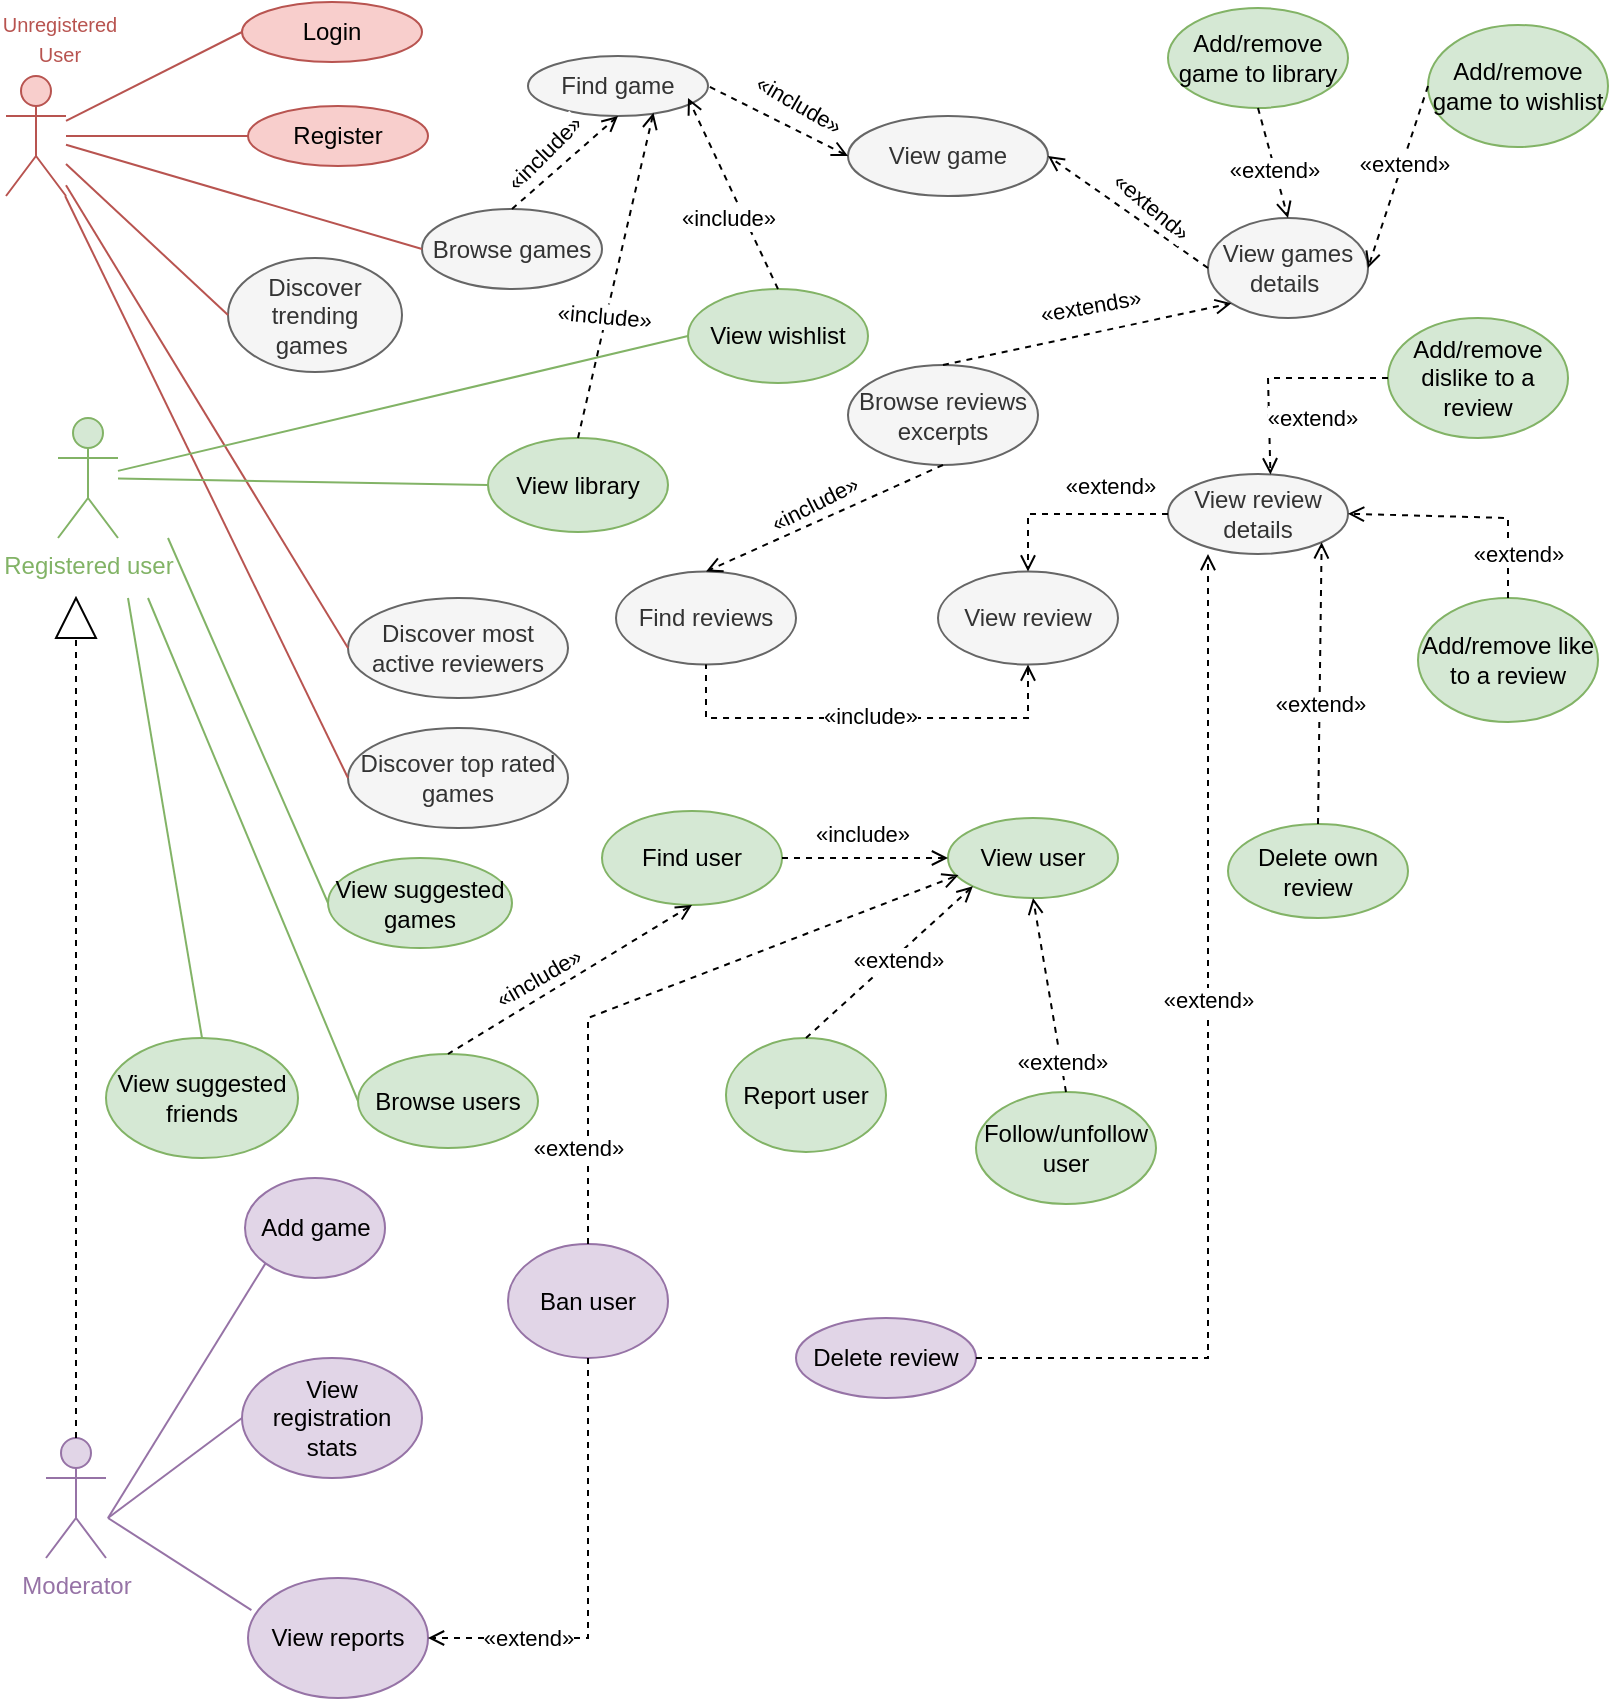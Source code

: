 <mxfile version="23.1.4" type="device">
  <diagram id="yN8YthIKL4q0k0T6N8ZN" name="Pagina-1">
    <mxGraphModel dx="1434" dy="833" grid="1" gridSize="10" guides="1" tooltips="1" connect="1" arrows="1" fold="1" page="1" pageScale="1" pageWidth="827" pageHeight="1169" math="0" shadow="0">
      <root>
        <mxCell id="0" />
        <mxCell id="1" parent="0" />
        <mxCell id="J93L3I0hqiAf83k4fNBi-3" value="&lt;font color=&quot;#82b366&quot;&gt;Registered user&lt;/font&gt;" style="shape=umlActor;verticalLabelPosition=bottom;verticalAlign=top;html=1;outlineConnect=0;fillColor=#d5e8d4;strokeColor=#82b366;" parent="1" vertex="1">
          <mxGeometry x="45" y="220" width="30" height="60" as="geometry" />
        </mxCell>
        <mxCell id="J93L3I0hqiAf83k4fNBi-4" value="&lt;font color=&quot;#9673a6&quot;&gt;Moderator&lt;/font&gt;" style="shape=umlActor;verticalLabelPosition=bottom;verticalAlign=top;html=1;outlineConnect=0;fillColor=#e1d5e7;strokeColor=#9673a6;" parent="1" vertex="1">
          <mxGeometry x="39" y="730" width="30" height="60" as="geometry" />
        </mxCell>
        <mxCell id="J93L3I0hqiAf83k4fNBi-9" value="Browse games" style="ellipse;whiteSpace=wrap;html=1;fillColor=#f5f5f5;fontColor=#333333;strokeColor=#666666;" parent="1" vertex="1">
          <mxGeometry x="227" y="115.5" width="90" height="40" as="geometry" />
        </mxCell>
        <mxCell id="J93L3I0hqiAf83k4fNBi-11" value="" style="endArrow=none;html=1;rounded=0;entryX=0;entryY=0.5;entryDx=0;entryDy=0;fillColor=#f8cecc;strokeColor=#b85450;" parent="1" source="J93L3I0hqiAf83k4fNBi-1" target="J93L3I0hqiAf83k4fNBi-12" edge="1">
          <mxGeometry width="50" height="50" relative="1" as="geometry">
            <mxPoint x="150" y="140" as="sourcePoint" />
            <mxPoint x="230" y="140" as="targetPoint" />
          </mxGeometry>
        </mxCell>
        <mxCell id="J93L3I0hqiAf83k4fNBi-12" value="Login" style="ellipse;whiteSpace=wrap;html=1;fillColor=#f8cecc;strokeColor=#b85450;" parent="1" vertex="1">
          <mxGeometry x="137" y="12" width="90" height="30" as="geometry" />
        </mxCell>
        <mxCell id="J93L3I0hqiAf83k4fNBi-13" value="Find game" style="ellipse;whiteSpace=wrap;html=1;fillColor=#f5f5f5;fontColor=#333333;strokeColor=#666666;" parent="1" vertex="1">
          <mxGeometry x="280" y="39" width="90" height="30" as="geometry" />
        </mxCell>
        <mxCell id="J93L3I0hqiAf83k4fNBi-14" value="Register" style="ellipse;whiteSpace=wrap;html=1;fillColor=#f8cecc;strokeColor=#b85450;" parent="1" vertex="1">
          <mxGeometry x="140" y="64" width="90" height="30" as="geometry" />
        </mxCell>
        <mxCell id="J93L3I0hqiAf83k4fNBi-15" value="" style="endArrow=none;html=1;rounded=0;entryX=0;entryY=0.5;entryDx=0;entryDy=0;fillColor=#f8cecc;strokeColor=#b85450;" parent="1" source="J93L3I0hqiAf83k4fNBi-1" target="J93L3I0hqiAf83k4fNBi-14" edge="1">
          <mxGeometry width="50" height="50" relative="1" as="geometry">
            <mxPoint x="220" y="190" as="sourcePoint" />
            <mxPoint x="270" y="140" as="targetPoint" />
          </mxGeometry>
        </mxCell>
        <mxCell id="J93L3I0hqiAf83k4fNBi-16" value="" style="endArrow=none;html=1;rounded=0;entryX=0;entryY=0.5;entryDx=0;entryDy=0;fillColor=#f8cecc;strokeColor=#b85450;" parent="1" source="J93L3I0hqiAf83k4fNBi-1" target="J93L3I0hqiAf83k4fNBi-9" edge="1">
          <mxGeometry width="50" height="50" relative="1" as="geometry">
            <mxPoint x="110" y="190" as="sourcePoint" />
            <mxPoint x="180" y="200" as="targetPoint" />
          </mxGeometry>
        </mxCell>
        <mxCell id="J93L3I0hqiAf83k4fNBi-17" value="View game" style="ellipse;whiteSpace=wrap;html=1;fillColor=#f5f5f5;fontColor=#333333;strokeColor=#666666;" parent="1" vertex="1">
          <mxGeometry x="440" y="69" width="100" height="40" as="geometry" />
        </mxCell>
        <mxCell id="J93L3I0hqiAf83k4fNBi-20" value="" style="endArrow=none;html=1;rounded=0;exitX=0;exitY=0.5;exitDx=0;exitDy=0;dashed=1;endFill=0;entryX=1;entryY=0.5;entryDx=0;entryDy=0;startArrow=open;startFill=0;" parent="1" source="J93L3I0hqiAf83k4fNBi-17" target="J93L3I0hqiAf83k4fNBi-13" edge="1">
          <mxGeometry width="50" height="50" relative="1" as="geometry">
            <mxPoint x="290" y="240" as="sourcePoint" />
            <mxPoint x="210" y="220" as="targetPoint" />
          </mxGeometry>
        </mxCell>
        <mxCell id="J93L3I0hqiAf83k4fNBi-23" value="«include»" style="edgeLabel;html=1;align=center;verticalAlign=middle;resizable=0;points=[];rotation=30;" parent="1" vertex="1" connectable="0">
          <mxGeometry x="413.998" y="53.999" as="geometry">
            <mxPoint x="5.609" y="7.317" as="offset" />
          </mxGeometry>
        </mxCell>
        <mxCell id="J93L3I0hqiAf83k4fNBi-24" value="Discover top rated games" style="ellipse;whiteSpace=wrap;html=1;fillColor=#f5f5f5;fontColor=#333333;strokeColor=#666666;" parent="1" vertex="1">
          <mxGeometry x="190" y="375" width="110" height="50" as="geometry" />
        </mxCell>
        <mxCell id="J93L3I0hqiAf83k4fNBi-25" value="Discover most active reviewers" style="ellipse;whiteSpace=wrap;html=1;fillColor=#f5f5f5;fontColor=#333333;strokeColor=#666666;" parent="1" vertex="1">
          <mxGeometry x="190" y="310" width="110" height="50" as="geometry" />
        </mxCell>
        <mxCell id="J93L3I0hqiAf83k4fNBi-26" value="Browse reviews excerpts" style="ellipse;whiteSpace=wrap;html=1;fillColor=#f5f5f5;fontColor=#333333;strokeColor=#666666;" parent="1" vertex="1">
          <mxGeometry x="440" y="193.5" width="95" height="50" as="geometry" />
        </mxCell>
        <mxCell id="J93L3I0hqiAf83k4fNBi-27" value="View review details" style="ellipse;whiteSpace=wrap;html=1;fillColor=#f5f5f5;fontColor=#333333;strokeColor=#666666;" parent="1" vertex="1">
          <mxGeometry x="600" y="248" width="90" height="40" as="geometry" />
        </mxCell>
        <mxCell id="J93L3I0hqiAf83k4fNBi-28" value="View games details&amp;nbsp;" style="ellipse;whiteSpace=wrap;html=1;fillColor=#f5f5f5;fontColor=#333333;strokeColor=#666666;" parent="1" vertex="1">
          <mxGeometry x="620" y="120" width="80" height="50" as="geometry" />
        </mxCell>
        <mxCell id="J93L3I0hqiAf83k4fNBi-30" value="" style="endArrow=open;html=1;rounded=0;dashed=1;endFill=0;exitX=0;exitY=0.5;exitDx=0;exitDy=0;entryX=1;entryY=0.5;entryDx=0;entryDy=0;" parent="1" source="J93L3I0hqiAf83k4fNBi-28" target="J93L3I0hqiAf83k4fNBi-17" edge="1">
          <mxGeometry width="50" height="50" relative="1" as="geometry">
            <mxPoint x="370" y="170" as="sourcePoint" />
            <mxPoint x="390" y="90" as="targetPoint" />
          </mxGeometry>
        </mxCell>
        <mxCell id="J93L3I0hqiAf83k4fNBi-32" value="«extend»" style="edgeLabel;html=1;align=center;verticalAlign=middle;resizable=0;points=[];rotation=40;" parent="J93L3I0hqiAf83k4fNBi-30" vertex="1" connectable="0">
          <mxGeometry x="-0.297" relative="1" as="geometry">
            <mxPoint y="-12" as="offset" />
          </mxGeometry>
        </mxCell>
        <mxCell id="J93L3I0hqiAf83k4fNBi-34" value="" style="endArrow=open;html=1;rounded=0;dashed=1;endFill=0;entryX=0;entryY=1;entryDx=0;entryDy=0;exitX=0.5;exitY=0;exitDx=0;exitDy=0;" parent="1" source="J93L3I0hqiAf83k4fNBi-26" target="J93L3I0hqiAf83k4fNBi-28" edge="1">
          <mxGeometry width="50" height="50" relative="1" as="geometry">
            <mxPoint x="580" y="150" as="sourcePoint" />
            <mxPoint x="700" y="34.0" as="targetPoint" />
          </mxGeometry>
        </mxCell>
        <mxCell id="J93L3I0hqiAf83k4fNBi-38" value="«extends»" style="edgeLabel;html=1;align=center;verticalAlign=middle;resizable=0;points=[];rotation=-10;" parent="J93L3I0hqiAf83k4fNBi-34" vertex="1" connectable="0">
          <mxGeometry x="-0.26" y="-2" relative="1" as="geometry">
            <mxPoint x="19" y="-20" as="offset" />
          </mxGeometry>
        </mxCell>
        <mxCell id="J93L3I0hqiAf83k4fNBi-1" value="" style="shape=umlActor;verticalLabelPosition=bottom;verticalAlign=top;html=1;outlineConnect=0;fillColor=#f8cecc;strokeColor=#b85450;" parent="1" vertex="1">
          <mxGeometry x="19" y="49" width="30" height="60" as="geometry" />
        </mxCell>
        <mxCell id="J93L3I0hqiAf83k4fNBi-47" value="Discover trending games&amp;nbsp;" style="ellipse;whiteSpace=wrap;html=1;fillColor=#f5f5f5;fontColor=#333333;strokeColor=#666666;" parent="1" vertex="1">
          <mxGeometry x="130" y="140" width="87" height="57" as="geometry" />
        </mxCell>
        <mxCell id="J93L3I0hqiAf83k4fNBi-52" value="" style="endArrow=open;html=1;rounded=0;exitX=0.5;exitY=0;exitDx=0;exitDy=0;entryX=0.5;entryY=1;entryDx=0;entryDy=0;dashed=1;endFill=0;" parent="1" source="J93L3I0hqiAf83k4fNBi-9" target="J93L3I0hqiAf83k4fNBi-13" edge="1">
          <mxGeometry width="50" height="50" relative="1" as="geometry">
            <mxPoint x="320" y="110" as="sourcePoint" />
            <mxPoint x="330" y="150" as="targetPoint" />
          </mxGeometry>
        </mxCell>
        <mxCell id="J93L3I0hqiAf83k4fNBi-54" value="«include»" style="edgeLabel;html=1;align=center;verticalAlign=middle;resizable=0;points=[];rotation=-45;" parent="J93L3I0hqiAf83k4fNBi-52" vertex="1" connectable="0">
          <mxGeometry x="-0.279" y="-3" relative="1" as="geometry">
            <mxPoint x="-6" y="-13" as="offset" />
          </mxGeometry>
        </mxCell>
        <mxCell id="J93L3I0hqiAf83k4fNBi-56" value="" style="endArrow=none;html=1;rounded=0;entryX=0;entryY=0.5;entryDx=0;entryDy=0;fillColor=#f8cecc;strokeColor=#b85450;" parent="1" source="J93L3I0hqiAf83k4fNBi-1" target="J93L3I0hqiAf83k4fNBi-47" edge="1">
          <mxGeometry width="50" height="50" relative="1" as="geometry">
            <mxPoint x="120" y="280" as="sourcePoint" />
            <mxPoint x="170" y="230" as="targetPoint" />
          </mxGeometry>
        </mxCell>
        <mxCell id="J93L3I0hqiAf83k4fNBi-57" value="" style="endArrow=none;html=1;rounded=0;entryX=0;entryY=0.5;entryDx=0;entryDy=0;fillColor=#f8cecc;strokeColor=#b85450;" parent="1" source="J93L3I0hqiAf83k4fNBi-1" target="J93L3I0hqiAf83k4fNBi-25" edge="1">
          <mxGeometry width="50" height="50" relative="1" as="geometry">
            <mxPoint x="70" y="220" as="sourcePoint" />
            <mxPoint x="130" y="220" as="targetPoint" />
          </mxGeometry>
        </mxCell>
        <mxCell id="J93L3I0hqiAf83k4fNBi-58" value="" style="endArrow=none;html=1;rounded=0;entryX=0;entryY=0.5;entryDx=0;entryDy=0;fillColor=#f8cecc;strokeColor=#b85450;" parent="1" source="J93L3I0hqiAf83k4fNBi-1" target="J93L3I0hqiAf83k4fNBi-24" edge="1">
          <mxGeometry width="50" height="50" relative="1" as="geometry">
            <mxPoint x="40" y="270" as="sourcePoint" />
            <mxPoint x="90" y="220" as="targetPoint" />
          </mxGeometry>
        </mxCell>
        <mxCell id="J93L3I0hqiAf83k4fNBi-60" value="&lt;font style=&quot;font-size: 10px;&quot; color=&quot;#b85450&quot;&gt;Unregistered&lt;br&gt;User&lt;/font&gt;" style="text;html=1;align=center;verticalAlign=middle;whiteSpace=wrap;rounded=0;" parent="1" vertex="1">
          <mxGeometry x="16" y="15" width="60" height="30" as="geometry" />
        </mxCell>
        <mxCell id="J93L3I0hqiAf83k4fNBi-65" value="Add/remove game to wishlist" style="ellipse;whiteSpace=wrap;html=1;fillColor=#d5e8d4;strokeColor=#82b366;" parent="1" vertex="1">
          <mxGeometry x="730" y="23.5" width="90" height="61" as="geometry" />
        </mxCell>
        <mxCell id="J93L3I0hqiAf83k4fNBi-66" value="Add/remove game to library" style="ellipse;whiteSpace=wrap;html=1;fillColor=#d5e8d4;strokeColor=#82b366;" parent="1" vertex="1">
          <mxGeometry x="600" y="15" width="90" height="50" as="geometry" />
        </mxCell>
        <mxCell id="J93L3I0hqiAf83k4fNBi-67" value="" style="endArrow=open;html=1;rounded=0;dashed=1;endFill=0;exitX=0.5;exitY=1;exitDx=0;exitDy=0;entryX=0.5;entryY=0;entryDx=0;entryDy=0;" parent="1" source="J93L3I0hqiAf83k4fNBi-66" target="J93L3I0hqiAf83k4fNBi-28" edge="1">
          <mxGeometry width="50" height="50" relative="1" as="geometry">
            <mxPoint x="680" y="235" as="sourcePoint" />
            <mxPoint x="620" y="190" as="targetPoint" />
          </mxGeometry>
        </mxCell>
        <mxCell id="J93L3I0hqiAf83k4fNBi-68" value="«extend»" style="edgeLabel;html=1;align=center;verticalAlign=middle;resizable=0;points=[];rotation=0;" parent="J93L3I0hqiAf83k4fNBi-67" vertex="1" connectable="0">
          <mxGeometry x="-0.297" relative="1" as="geometry">
            <mxPoint x="2" y="11" as="offset" />
          </mxGeometry>
        </mxCell>
        <mxCell id="J93L3I0hqiAf83k4fNBi-69" value="" style="endArrow=open;html=1;rounded=0;dashed=1;endFill=0;exitX=0;exitY=0.5;exitDx=0;exitDy=0;entryX=1;entryY=0.5;entryDx=0;entryDy=0;" parent="1" source="J93L3I0hqiAf83k4fNBi-65" target="J93L3I0hqiAf83k4fNBi-28" edge="1">
          <mxGeometry width="50" height="50" relative="1" as="geometry">
            <mxPoint x="633" y="54" as="sourcePoint" />
            <mxPoint x="650" y="119" as="targetPoint" />
          </mxGeometry>
        </mxCell>
        <mxCell id="J93L3I0hqiAf83k4fNBi-70" value="«extend»" style="edgeLabel;html=1;align=center;verticalAlign=middle;resizable=0;points=[];rotation=0;" parent="J93L3I0hqiAf83k4fNBi-69" vertex="1" connectable="0">
          <mxGeometry x="-0.297" relative="1" as="geometry">
            <mxPoint x="-2" y="7" as="offset" />
          </mxGeometry>
        </mxCell>
        <mxCell id="J93L3I0hqiAf83k4fNBi-71" value="" style="triangle;whiteSpace=wrap;html=1;rotation=-90;" parent="1" vertex="1">
          <mxGeometry x="44" y="310" width="20" height="20" as="geometry" />
        </mxCell>
        <mxCell id="J93L3I0hqiAf83k4fNBi-72" value="" style="endArrow=none;html=1;rounded=0;entryX=0;entryY=0.5;entryDx=0;entryDy=0;dashed=1;" parent="1" source="J93L3I0hqiAf83k4fNBi-4" target="J93L3I0hqiAf83k4fNBi-71" edge="1">
          <mxGeometry width="50" height="50" relative="1" as="geometry">
            <mxPoint x="70" y="400" as="sourcePoint" />
            <mxPoint x="120" y="350" as="targetPoint" />
          </mxGeometry>
        </mxCell>
        <mxCell id="J93L3I0hqiAf83k4fNBi-77" value="Delete review" style="ellipse;whiteSpace=wrap;html=1;fillColor=#e1d5e7;strokeColor=#9673a6;" parent="1" vertex="1">
          <mxGeometry x="414" y="670" width="90" height="40" as="geometry" />
        </mxCell>
        <mxCell id="J93L3I0hqiAf83k4fNBi-79" value="Add/remove like to a review" style="ellipse;whiteSpace=wrap;html=1;fillColor=#d5e8d4;strokeColor=#82b366;" parent="1" vertex="1">
          <mxGeometry x="725" y="310" width="90" height="62" as="geometry" />
        </mxCell>
        <mxCell id="J93L3I0hqiAf83k4fNBi-80" value="Add/remove dislike to a review" style="ellipse;whiteSpace=wrap;html=1;fillColor=#d5e8d4;strokeColor=#82b366;" parent="1" vertex="1">
          <mxGeometry x="710" y="170" width="90" height="60" as="geometry" />
        </mxCell>
        <mxCell id="J93L3I0hqiAf83k4fNBi-82" value="" style="endArrow=open;html=1;rounded=0;dashed=1;endFill=0;exitX=0;exitY=0.5;exitDx=0;exitDy=0;entryX=0.569;entryY=0.005;entryDx=0;entryDy=0;entryPerimeter=0;" parent="1" source="J93L3I0hqiAf83k4fNBi-80" target="J93L3I0hqiAf83k4fNBi-27" edge="1">
          <mxGeometry width="50" height="50" relative="1" as="geometry">
            <mxPoint x="700" y="190" as="sourcePoint" />
            <mxPoint x="565" y="190" as="targetPoint" />
            <Array as="points">
              <mxPoint x="650" y="200" />
            </Array>
          </mxGeometry>
        </mxCell>
        <mxCell id="J93L3I0hqiAf83k4fNBi-83" value="«extend»" style="edgeLabel;html=1;align=center;verticalAlign=middle;resizable=0;points=[];rotation=0;" parent="J93L3I0hqiAf83k4fNBi-82" vertex="1" connectable="0">
          <mxGeometry x="-0.297" relative="1" as="geometry">
            <mxPoint y="20" as="offset" />
          </mxGeometry>
        </mxCell>
        <mxCell id="J93L3I0hqiAf83k4fNBi-85" value="" style="endArrow=open;html=1;rounded=0;dashed=1;endFill=0;exitX=0.5;exitY=0;exitDx=0;exitDy=0;entryX=1;entryY=0.5;entryDx=0;entryDy=0;" parent="1" source="J93L3I0hqiAf83k4fNBi-79" edge="1">
          <mxGeometry width="50" height="50" relative="1" as="geometry">
            <mxPoint x="772.21" y="300.004" as="sourcePoint" />
            <mxPoint x="690" y="267.88" as="targetPoint" />
            <Array as="points">
              <mxPoint x="770" y="270" />
            </Array>
          </mxGeometry>
        </mxCell>
        <mxCell id="J93L3I0hqiAf83k4fNBi-86" value="«extend»" style="edgeLabel;html=1;align=center;verticalAlign=middle;resizable=0;points=[];rotation=0;" parent="J93L3I0hqiAf83k4fNBi-85" vertex="1" connectable="0">
          <mxGeometry x="-0.297" relative="1" as="geometry">
            <mxPoint x="7" y="18" as="offset" />
          </mxGeometry>
        </mxCell>
        <mxCell id="J93L3I0hqiAf83k4fNBi-87" value="Delete own review" style="ellipse;whiteSpace=wrap;html=1;fillColor=#d5e8d4;strokeColor=#82b366;" parent="1" vertex="1">
          <mxGeometry x="630" y="423" width="90" height="47" as="geometry" />
        </mxCell>
        <mxCell id="J93L3I0hqiAf83k4fNBi-88" value="" style="endArrow=open;html=1;rounded=0;dashed=1;endFill=0;exitX=0.5;exitY=0;exitDx=0;exitDy=0;entryX=1;entryY=1;entryDx=0;entryDy=0;" parent="1" source="J93L3I0hqiAf83k4fNBi-87" target="J93L3I0hqiAf83k4fNBi-27" edge="1">
          <mxGeometry width="50" height="50" relative="1" as="geometry">
            <mxPoint x="570" y="289" as="sourcePoint" />
            <mxPoint x="440" y="280" as="targetPoint" />
          </mxGeometry>
        </mxCell>
        <mxCell id="J93L3I0hqiAf83k4fNBi-89" value="«extend»" style="edgeLabel;html=1;align=center;verticalAlign=middle;resizable=0;points=[];rotation=0;" parent="J93L3I0hqiAf83k4fNBi-88" vertex="1" connectable="0">
          <mxGeometry x="-0.297" relative="1" as="geometry">
            <mxPoint y="-11" as="offset" />
          </mxGeometry>
        </mxCell>
        <mxCell id="J93L3I0hqiAf83k4fNBi-92" value="" style="endArrow=open;html=1;rounded=0;dashed=1;endFill=0;exitX=1;exitY=0.5;exitDx=0;exitDy=0;entryX=0.5;entryY=1;entryDx=0;entryDy=0;" parent="1" source="J93L3I0hqiAf83k4fNBi-77" edge="1">
          <mxGeometry width="50" height="50" relative="1" as="geometry">
            <mxPoint x="665.0" y="830" as="sourcePoint" />
            <mxPoint x="620.0" y="288.0" as="targetPoint" />
            <Array as="points">
              <mxPoint x="620" y="690" />
            </Array>
          </mxGeometry>
        </mxCell>
        <mxCell id="J93L3I0hqiAf83k4fNBi-93" value="«extend»" style="edgeLabel;html=1;align=center;verticalAlign=middle;resizable=0;points=[];rotation=0;" parent="J93L3I0hqiAf83k4fNBi-92" vertex="1" connectable="0">
          <mxGeometry x="-0.26" y="-2" relative="1" as="geometry">
            <mxPoint x="-2" y="-104" as="offset" />
          </mxGeometry>
        </mxCell>
        <mxCell id="J93L3I0hqiAf83k4fNBi-95" value="View library" style="ellipse;whiteSpace=wrap;html=1;fillColor=#d5e8d4;strokeColor=#82b366;" parent="1" vertex="1">
          <mxGeometry x="260" y="230" width="90" height="47" as="geometry" />
        </mxCell>
        <mxCell id="J93L3I0hqiAf83k4fNBi-96" value="View wishlist" style="ellipse;whiteSpace=wrap;html=1;fillColor=#d5e8d4;strokeColor=#82b366;" parent="1" vertex="1">
          <mxGeometry x="360" y="155.5" width="90" height="47" as="geometry" />
        </mxCell>
        <mxCell id="J93L3I0hqiAf83k4fNBi-105" value="" style="endArrow=none;html=1;rounded=0;entryX=0;entryY=0.5;entryDx=0;entryDy=0;fillColor=#d5e8d4;strokeColor=#82b366;" parent="1" source="J93L3I0hqiAf83k4fNBi-3" target="J93L3I0hqiAf83k4fNBi-95" edge="1">
          <mxGeometry width="50" height="50" relative="1" as="geometry">
            <mxPoint x="410" y="350" as="sourcePoint" />
            <mxPoint x="460" y="300" as="targetPoint" />
          </mxGeometry>
        </mxCell>
        <mxCell id="J93L3I0hqiAf83k4fNBi-106" value="" style="endArrow=none;html=1;rounded=0;entryX=0;entryY=0.5;entryDx=0;entryDy=0;fillColor=#d5e8d4;strokeColor=#82b366;" parent="1" source="J93L3I0hqiAf83k4fNBi-3" target="J93L3I0hqiAf83k4fNBi-96" edge="1">
          <mxGeometry width="50" height="50" relative="1" as="geometry">
            <mxPoint x="350" y="350" as="sourcePoint" />
            <mxPoint x="400" y="300" as="targetPoint" />
          </mxGeometry>
        </mxCell>
        <mxCell id="J93L3I0hqiAf83k4fNBi-109" value="Find user" style="ellipse;whiteSpace=wrap;html=1;fillColor=#d5e8d4;strokeColor=#82b366;" parent="1" vertex="1">
          <mxGeometry x="317" y="416.5" width="90" height="47" as="geometry" />
        </mxCell>
        <mxCell id="J93L3I0hqiAf83k4fNBi-110" value="Browse users" style="ellipse;whiteSpace=wrap;html=1;fillColor=#d5e8d4;strokeColor=#82b366;" parent="1" vertex="1">
          <mxGeometry x="195" y="538" width="90" height="47" as="geometry" />
        </mxCell>
        <mxCell id="J93L3I0hqiAf83k4fNBi-111" value="View user" style="ellipse;whiteSpace=wrap;html=1;fillColor=#d5e8d4;strokeColor=#82b366;" parent="1" vertex="1">
          <mxGeometry x="490" y="420" width="85" height="40" as="geometry" />
        </mxCell>
        <mxCell id="J93L3I0hqiAf83k4fNBi-115" value="" style="endArrow=open;html=1;rounded=0;exitX=1;exitY=0.5;exitDx=0;exitDy=0;entryX=0;entryY=0.5;entryDx=0;entryDy=0;endFill=0;dashed=1;" parent="1" source="J93L3I0hqiAf83k4fNBi-109" target="J93L3I0hqiAf83k4fNBi-111" edge="1">
          <mxGeometry width="50" height="50" relative="1" as="geometry">
            <mxPoint x="480" y="470" as="sourcePoint" />
            <mxPoint x="560" y="470" as="targetPoint" />
          </mxGeometry>
        </mxCell>
        <mxCell id="J93L3I0hqiAf83k4fNBi-116" value="«include»" style="edgeLabel;html=1;align=center;verticalAlign=middle;resizable=0;points=[];rotation=0;" parent="J93L3I0hqiAf83k4fNBi-115" vertex="1" connectable="0">
          <mxGeometry x="0.056" relative="1" as="geometry">
            <mxPoint x="-4" y="-12" as="offset" />
          </mxGeometry>
        </mxCell>
        <mxCell id="J93L3I0hqiAf83k4fNBi-118" value="" style="endArrow=none;html=1;rounded=0;exitX=0.5;exitY=1;exitDx=0;exitDy=0;entryX=0.5;entryY=0;entryDx=0;entryDy=0;endFill=0;dashed=1;startArrow=open;startFill=0;" parent="1" source="J93L3I0hqiAf83k4fNBi-109" target="J93L3I0hqiAf83k4fNBi-110" edge="1">
          <mxGeometry width="50" height="50" relative="1" as="geometry">
            <mxPoint x="410" y="364" as="sourcePoint" />
            <mxPoint x="490" y="360" as="targetPoint" />
          </mxGeometry>
        </mxCell>
        <mxCell id="J93L3I0hqiAf83k4fNBi-119" value="«include»" style="edgeLabel;html=1;align=center;verticalAlign=middle;resizable=0;points=[];rotation=-30;" parent="J93L3I0hqiAf83k4fNBi-118" vertex="1" connectable="0">
          <mxGeometry x="0.056" relative="1" as="geometry">
            <mxPoint x="-13" y="-3" as="offset" />
          </mxGeometry>
        </mxCell>
        <mxCell id="J93L3I0hqiAf83k4fNBi-121" value="Follow/unfollow user" style="ellipse;whiteSpace=wrap;html=1;fillColor=#d5e8d4;strokeColor=#82b366;" parent="1" vertex="1">
          <mxGeometry x="504" y="557" width="90" height="56" as="geometry" />
        </mxCell>
        <mxCell id="J93L3I0hqiAf83k4fNBi-122" value="Report user" style="ellipse;whiteSpace=wrap;html=1;fillColor=#d5e8d4;strokeColor=#82b366;" parent="1" vertex="1">
          <mxGeometry x="379" y="530" width="80" height="57" as="geometry" />
        </mxCell>
        <mxCell id="J93L3I0hqiAf83k4fNBi-123" value="" style="endArrow=open;html=1;rounded=0;entryX=0;entryY=1;entryDx=0;entryDy=0;exitX=0.5;exitY=0;exitDx=0;exitDy=0;dashed=1;endFill=0;" parent="1" source="J93L3I0hqiAf83k4fNBi-122" target="J93L3I0hqiAf83k4fNBi-111" edge="1">
          <mxGeometry width="50" height="50" relative="1" as="geometry">
            <mxPoint x="430" y="470" as="sourcePoint" />
            <mxPoint x="480" y="420" as="targetPoint" />
          </mxGeometry>
        </mxCell>
        <mxCell id="J93L3I0hqiAf83k4fNBi-128" value="«extend»" style="edgeLabel;html=1;align=center;verticalAlign=middle;resizable=0;points=[];" parent="J93L3I0hqiAf83k4fNBi-123" vertex="1" connectable="0">
          <mxGeometry x="0.107" y="1" relative="1" as="geometry">
            <mxPoint y="4" as="offset" />
          </mxGeometry>
        </mxCell>
        <mxCell id="J93L3I0hqiAf83k4fNBi-124" value="" style="endArrow=open;html=1;rounded=0;entryX=0.5;entryY=1;entryDx=0;entryDy=0;exitX=0.5;exitY=0;exitDx=0;exitDy=0;dashed=1;endFill=0;" parent="1" source="J93L3I0hqiAf83k4fNBi-121" target="J93L3I0hqiAf83k4fNBi-111" edge="1">
          <mxGeometry width="50" height="50" relative="1" as="geometry">
            <mxPoint x="450" y="450" as="sourcePoint" />
            <mxPoint x="500" y="400" as="targetPoint" />
            <Array as="points" />
          </mxGeometry>
        </mxCell>
        <mxCell id="J93L3I0hqiAf83k4fNBi-127" value="«extend»" style="edgeLabel;html=1;align=center;verticalAlign=middle;resizable=0;points=[];" parent="J93L3I0hqiAf83k4fNBi-124" vertex="1" connectable="0">
          <mxGeometry x="-0.191" relative="1" as="geometry">
            <mxPoint x="4" y="24" as="offset" />
          </mxGeometry>
        </mxCell>
        <mxCell id="J93L3I0hqiAf83k4fNBi-133" value="" style="endArrow=none;html=1;rounded=0;exitX=0.5;exitY=0;exitDx=0;exitDy=0;fillColor=#d5e8d4;strokeColor=#82b366;" parent="1" source="J93L3I0hqiAf83k4fNBi-134" edge="1">
          <mxGeometry width="50" height="50" relative="1" as="geometry">
            <mxPoint x="110" y="410" as="sourcePoint" />
            <mxPoint x="80" y="310" as="targetPoint" />
          </mxGeometry>
        </mxCell>
        <mxCell id="J93L3I0hqiAf83k4fNBi-134" value="View suggested friends" style="ellipse;whiteSpace=wrap;html=1;fillColor=#d5e8d4;strokeColor=#82b366;" parent="1" vertex="1">
          <mxGeometry x="69" y="530" width="96" height="60" as="geometry" />
        </mxCell>
        <mxCell id="J93L3I0hqiAf83k4fNBi-135" value="Add game" style="ellipse;whiteSpace=wrap;html=1;fillColor=#e1d5e7;strokeColor=#9673a6;" parent="1" vertex="1">
          <mxGeometry x="138.5" y="600" width="70" height="50" as="geometry" />
        </mxCell>
        <mxCell id="J93L3I0hqiAf83k4fNBi-136" value="View reports" style="ellipse;whiteSpace=wrap;html=1;fillColor=#e1d5e7;strokeColor=#9673a6;" parent="1" vertex="1">
          <mxGeometry x="140" y="800" width="90" height="60" as="geometry" />
        </mxCell>
        <mxCell id="J93L3I0hqiAf83k4fNBi-137" value="Ban user" style="ellipse;whiteSpace=wrap;html=1;fillColor=#e1d5e7;strokeColor=#9673a6;" parent="1" vertex="1">
          <mxGeometry x="270" y="633" width="80" height="57" as="geometry" />
        </mxCell>
        <mxCell id="J93L3I0hqiAf83k4fNBi-138" value="" style="endArrow=none;html=1;rounded=0;entryX=0;entryY=1;entryDx=0;entryDy=0;fillColor=#e1d5e7;strokeColor=#9673a6;" parent="1" target="J93L3I0hqiAf83k4fNBi-135" edge="1">
          <mxGeometry width="50" height="50" relative="1" as="geometry">
            <mxPoint x="70" y="770" as="sourcePoint" />
            <mxPoint x="110" y="610" as="targetPoint" />
          </mxGeometry>
        </mxCell>
        <mxCell id="J93L3I0hqiAf83k4fNBi-139" value="" style="endArrow=none;html=1;rounded=0;entryX=0.019;entryY=0.267;entryDx=0;entryDy=0;entryPerimeter=0;fillColor=#e1d5e7;strokeColor=#9673a6;" parent="1" target="J93L3I0hqiAf83k4fNBi-136" edge="1">
          <mxGeometry width="50" height="50" relative="1" as="geometry">
            <mxPoint x="70" y="770" as="sourcePoint" />
            <mxPoint x="270" y="530" as="targetPoint" />
          </mxGeometry>
        </mxCell>
        <mxCell id="J93L3I0hqiAf83k4fNBi-141" value="" style="endArrow=open;html=1;rounded=0;exitX=0.5;exitY=1;exitDx=0;exitDy=0;dashed=1;endFill=0;entryX=1;entryY=0.5;entryDx=0;entryDy=0;" parent="1" source="J93L3I0hqiAf83k4fNBi-137" target="J93L3I0hqiAf83k4fNBi-136" edge="1">
          <mxGeometry width="50" height="50" relative="1" as="geometry">
            <mxPoint x="307" y="677" as="sourcePoint" />
            <mxPoint x="237" y="830" as="targetPoint" />
            <Array as="points">
              <mxPoint x="310" y="830" />
            </Array>
          </mxGeometry>
        </mxCell>
        <mxCell id="J93L3I0hqiAf83k4fNBi-146" value="«extend»" style="edgeLabel;html=1;align=center;verticalAlign=middle;resizable=0;points=[];rotation=0;" parent="J93L3I0hqiAf83k4fNBi-141" vertex="1" connectable="0">
          <mxGeometry x="-0.511" relative="1" as="geometry">
            <mxPoint x="-30" y="86" as="offset" />
          </mxGeometry>
        </mxCell>
        <mxCell id="J93L3I0hqiAf83k4fNBi-147" value="View registration stats" style="ellipse;whiteSpace=wrap;html=1;fillColor=#e1d5e7;strokeColor=#9673a6;" parent="1" vertex="1">
          <mxGeometry x="137" y="690" width="90" height="60" as="geometry" />
        </mxCell>
        <mxCell id="J93L3I0hqiAf83k4fNBi-150" value="" style="endArrow=none;html=1;rounded=0;entryX=0;entryY=0.5;entryDx=0;entryDy=0;fillColor=#e1d5e7;strokeColor=#9673a6;" parent="1" target="J93L3I0hqiAf83k4fNBi-147" edge="1">
          <mxGeometry width="50" height="50" relative="1" as="geometry">
            <mxPoint x="70" y="770" as="sourcePoint" />
            <mxPoint x="150" y="590" as="targetPoint" />
          </mxGeometry>
        </mxCell>
        <mxCell id="ccNOi4Jt7ap0Bbpy0pkN-1" value="" style="endArrow=none;html=1;rounded=0;exitX=0;exitY=0.5;exitDx=0;exitDy=0;fillColor=#d5e8d4;strokeColor=#82b366;" edge="1" parent="1" source="J93L3I0hqiAf83k4fNBi-110">
          <mxGeometry width="50" height="50" relative="1" as="geometry">
            <mxPoint x="390" y="330" as="sourcePoint" />
            <mxPoint x="90" y="310" as="targetPoint" />
          </mxGeometry>
        </mxCell>
        <mxCell id="ccNOi4Jt7ap0Bbpy0pkN-8" value="Find reviews" style="ellipse;whiteSpace=wrap;html=1;fillColor=#f5f5f5;fontColor=#333333;strokeColor=#666666;" vertex="1" parent="1">
          <mxGeometry x="324" y="296.75" width="90" height="46.5" as="geometry" />
        </mxCell>
        <mxCell id="ccNOi4Jt7ap0Bbpy0pkN-9" value="View review" style="ellipse;whiteSpace=wrap;html=1;fillColor=#f5f5f5;fontColor=#333333;strokeColor=#666666;" vertex="1" parent="1">
          <mxGeometry x="485" y="296.75" width="90" height="46.5" as="geometry" />
        </mxCell>
        <mxCell id="ccNOi4Jt7ap0Bbpy0pkN-10" value="" style="endArrow=open;html=1;rounded=0;entryX=0.5;entryY=0;entryDx=0;entryDy=0;endFill=0;dashed=1;exitX=0;exitY=0.5;exitDx=0;exitDy=0;" edge="1" parent="1" source="J93L3I0hqiAf83k4fNBi-27" target="ccNOi4Jt7ap0Bbpy0pkN-9">
          <mxGeometry width="50" height="50" relative="1" as="geometry">
            <mxPoint x="575" y="260" as="sourcePoint" />
            <mxPoint x="520" y="380" as="targetPoint" />
            <Array as="points">
              <mxPoint x="530" y="268" />
            </Array>
          </mxGeometry>
        </mxCell>
        <mxCell id="ccNOi4Jt7ap0Bbpy0pkN-12" value="«extend»" style="edgeLabel;html=1;align=center;verticalAlign=middle;resizable=0;points=[];rotation=0;" vertex="1" connectable="0" parent="ccNOi4Jt7ap0Bbpy0pkN-10">
          <mxGeometry x="0.006" y="-4" relative="1" as="geometry">
            <mxPoint x="20" y="-10" as="offset" />
          </mxGeometry>
        </mxCell>
        <mxCell id="ccNOi4Jt7ap0Bbpy0pkN-13" value="" style="endArrow=none;html=1;rounded=0;exitX=0.5;exitY=1;exitDx=0;exitDy=0;dashed=1;endFill=0;startArrow=open;startFill=0;entryX=0.5;entryY=1;entryDx=0;entryDy=0;" edge="1" parent="1" source="ccNOi4Jt7ap0Bbpy0pkN-9" target="ccNOi4Jt7ap0Bbpy0pkN-8">
          <mxGeometry width="50" height="50" relative="1" as="geometry">
            <mxPoint x="460" y="296.5" as="sourcePoint" />
            <mxPoint x="369" y="360" as="targetPoint" />
            <Array as="points">
              <mxPoint x="530" y="370" />
              <mxPoint x="369" y="370" />
            </Array>
          </mxGeometry>
        </mxCell>
        <mxCell id="ccNOi4Jt7ap0Bbpy0pkN-14" value="«include»" style="edgeLabel;html=1;align=center;verticalAlign=middle;resizable=0;points=[];" vertex="1" connectable="0" parent="ccNOi4Jt7ap0Bbpy0pkN-13">
          <mxGeometry x="-0.024" relative="1" as="geometry">
            <mxPoint x="-2" y="-1" as="offset" />
          </mxGeometry>
        </mxCell>
        <mxCell id="ccNOi4Jt7ap0Bbpy0pkN-15" value="" style="endArrow=open;html=1;rounded=0;exitX=0.5;exitY=1;exitDx=0;exitDy=0;entryX=0.5;entryY=0;entryDx=0;entryDy=0;dashed=1;endFill=0;" edge="1" parent="1" source="J93L3I0hqiAf83k4fNBi-26" target="ccNOi4Jt7ap0Bbpy0pkN-8">
          <mxGeometry width="50" height="50" relative="1" as="geometry">
            <mxPoint x="286" y="128" as="sourcePoint" />
            <mxPoint x="335" y="79" as="targetPoint" />
          </mxGeometry>
        </mxCell>
        <mxCell id="ccNOi4Jt7ap0Bbpy0pkN-16" value="«include»" style="edgeLabel;html=1;align=center;verticalAlign=middle;resizable=0;points=[];rotation=-27;" vertex="1" connectable="0" parent="ccNOi4Jt7ap0Bbpy0pkN-15">
          <mxGeometry x="-0.279" y="-3" relative="1" as="geometry">
            <mxPoint x="-21" y="3" as="offset" />
          </mxGeometry>
        </mxCell>
        <mxCell id="ccNOi4Jt7ap0Bbpy0pkN-17" value="" style="endArrow=open;html=1;rounded=0;entryX=0.062;entryY=0.713;entryDx=0;entryDy=0;exitX=0.5;exitY=0;exitDx=0;exitDy=0;dashed=1;endFill=0;entryPerimeter=0;" edge="1" parent="1" source="J93L3I0hqiAf83k4fNBi-137" target="J93L3I0hqiAf83k4fNBi-111">
          <mxGeometry width="50" height="50" relative="1" as="geometry">
            <mxPoint x="280" y="613" as="sourcePoint" />
            <mxPoint x="469.59" y="448.66" as="targetPoint" />
            <Array as="points">
              <mxPoint x="310" y="520" />
            </Array>
          </mxGeometry>
        </mxCell>
        <mxCell id="ccNOi4Jt7ap0Bbpy0pkN-18" value="«extend»" style="edgeLabel;html=1;align=center;verticalAlign=middle;resizable=0;points=[];" vertex="1" connectable="0" parent="ccNOi4Jt7ap0Bbpy0pkN-17">
          <mxGeometry x="0.107" y="1" relative="1" as="geometry">
            <mxPoint x="-60" y="87" as="offset" />
          </mxGeometry>
        </mxCell>
        <mxCell id="ccNOi4Jt7ap0Bbpy0pkN-19" value="View suggested games" style="ellipse;whiteSpace=wrap;html=1;fillColor=#d5e8d4;strokeColor=#82b366;" vertex="1" parent="1">
          <mxGeometry x="180" y="440" width="92" height="45" as="geometry" />
        </mxCell>
        <mxCell id="ccNOi4Jt7ap0Bbpy0pkN-20" value="" style="endArrow=none;html=1;rounded=0;entryX=0;entryY=0.5;entryDx=0;entryDy=0;fillColor=#d5e8d4;strokeColor=#82b366;" edge="1" parent="1" target="ccNOi4Jt7ap0Bbpy0pkN-19">
          <mxGeometry width="50" height="50" relative="1" as="geometry">
            <mxPoint x="100" y="280" as="sourcePoint" />
            <mxPoint x="170" y="390" as="targetPoint" />
          </mxGeometry>
        </mxCell>
        <mxCell id="ccNOi4Jt7ap0Bbpy0pkN-21" value="" style="endArrow=open;html=1;rounded=0;exitX=0.5;exitY=0;exitDx=0;exitDy=0;entryX=0.697;entryY=0.946;entryDx=0;entryDy=0;dashed=1;endFill=0;entryPerimeter=0;" edge="1" parent="1" source="J93L3I0hqiAf83k4fNBi-95" target="J93L3I0hqiAf83k4fNBi-13">
          <mxGeometry width="50" height="50" relative="1" as="geometry">
            <mxPoint x="286" y="184" as="sourcePoint" />
            <mxPoint x="335" y="135" as="targetPoint" />
          </mxGeometry>
        </mxCell>
        <mxCell id="ccNOi4Jt7ap0Bbpy0pkN-22" value="«include»" style="edgeLabel;html=1;align=center;verticalAlign=middle;resizable=0;points=[];rotation=5;" vertex="1" connectable="0" parent="ccNOi4Jt7ap0Bbpy0pkN-21">
          <mxGeometry x="-0.279" y="-3" relative="1" as="geometry">
            <mxPoint x="-4" y="-4" as="offset" />
          </mxGeometry>
        </mxCell>
        <mxCell id="ccNOi4Jt7ap0Bbpy0pkN-23" value="" style="endArrow=open;html=1;rounded=0;exitX=0.5;exitY=0;exitDx=0;exitDy=0;dashed=1;endFill=0;" edge="1" parent="1" source="J93L3I0hqiAf83k4fNBi-96">
          <mxGeometry width="50" height="50" relative="1" as="geometry">
            <mxPoint x="370" y="150" as="sourcePoint" />
            <mxPoint x="360" y="60" as="targetPoint" />
          </mxGeometry>
        </mxCell>
        <mxCell id="ccNOi4Jt7ap0Bbpy0pkN-24" value="«include»" style="edgeLabel;html=1;align=center;verticalAlign=middle;resizable=0;points=[];rotation=0;" vertex="1" connectable="0" parent="1">
          <mxGeometry x="380.003" y="120.001" as="geometry" />
        </mxCell>
      </root>
    </mxGraphModel>
  </diagram>
</mxfile>
